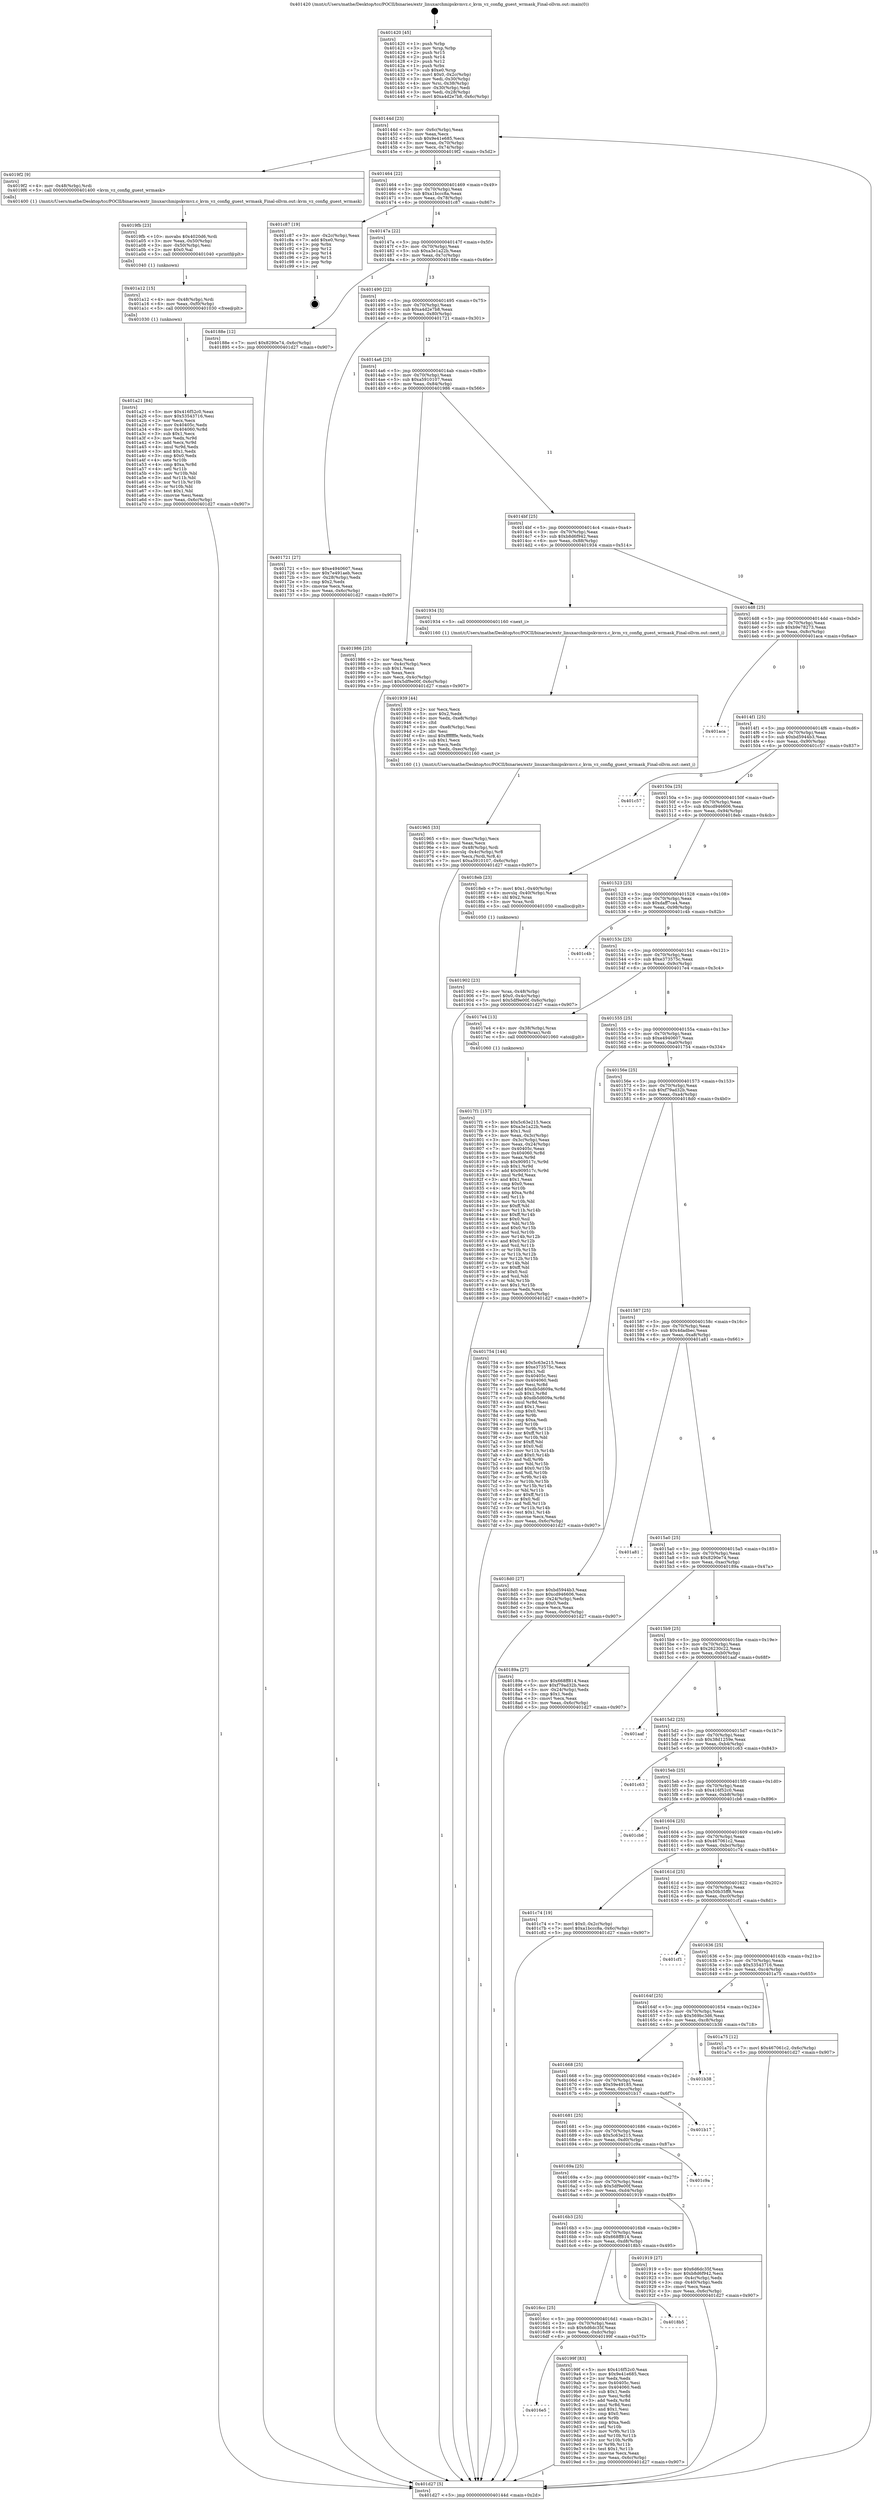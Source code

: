 digraph "0x401420" {
  label = "0x401420 (/mnt/c/Users/mathe/Desktop/tcc/POCII/binaries/extr_linuxarchmipskvmvz.c_kvm_vz_config_guest_wrmask_Final-ollvm.out::main(0))"
  labelloc = "t"
  node[shape=record]

  Entry [label="",width=0.3,height=0.3,shape=circle,fillcolor=black,style=filled]
  "0x40144d" [label="{
     0x40144d [23]\l
     | [instrs]\l
     &nbsp;&nbsp;0x40144d \<+3\>: mov -0x6c(%rbp),%eax\l
     &nbsp;&nbsp;0x401450 \<+2\>: mov %eax,%ecx\l
     &nbsp;&nbsp;0x401452 \<+6\>: sub $0x9e41e685,%ecx\l
     &nbsp;&nbsp;0x401458 \<+3\>: mov %eax,-0x70(%rbp)\l
     &nbsp;&nbsp;0x40145b \<+3\>: mov %ecx,-0x74(%rbp)\l
     &nbsp;&nbsp;0x40145e \<+6\>: je 00000000004019f2 \<main+0x5d2\>\l
  }"]
  "0x4019f2" [label="{
     0x4019f2 [9]\l
     | [instrs]\l
     &nbsp;&nbsp;0x4019f2 \<+4\>: mov -0x48(%rbp),%rdi\l
     &nbsp;&nbsp;0x4019f6 \<+5\>: call 0000000000401400 \<kvm_vz_config_guest_wrmask\>\l
     | [calls]\l
     &nbsp;&nbsp;0x401400 \{1\} (/mnt/c/Users/mathe/Desktop/tcc/POCII/binaries/extr_linuxarchmipskvmvz.c_kvm_vz_config_guest_wrmask_Final-ollvm.out::kvm_vz_config_guest_wrmask)\l
  }"]
  "0x401464" [label="{
     0x401464 [22]\l
     | [instrs]\l
     &nbsp;&nbsp;0x401464 \<+5\>: jmp 0000000000401469 \<main+0x49\>\l
     &nbsp;&nbsp;0x401469 \<+3\>: mov -0x70(%rbp),%eax\l
     &nbsp;&nbsp;0x40146c \<+5\>: sub $0xa1bccc8a,%eax\l
     &nbsp;&nbsp;0x401471 \<+3\>: mov %eax,-0x78(%rbp)\l
     &nbsp;&nbsp;0x401474 \<+6\>: je 0000000000401c87 \<main+0x867\>\l
  }"]
  Exit [label="",width=0.3,height=0.3,shape=circle,fillcolor=black,style=filled,peripheries=2]
  "0x401c87" [label="{
     0x401c87 [19]\l
     | [instrs]\l
     &nbsp;&nbsp;0x401c87 \<+3\>: mov -0x2c(%rbp),%eax\l
     &nbsp;&nbsp;0x401c8a \<+7\>: add $0xe0,%rsp\l
     &nbsp;&nbsp;0x401c91 \<+1\>: pop %rbx\l
     &nbsp;&nbsp;0x401c92 \<+2\>: pop %r12\l
     &nbsp;&nbsp;0x401c94 \<+2\>: pop %r14\l
     &nbsp;&nbsp;0x401c96 \<+2\>: pop %r15\l
     &nbsp;&nbsp;0x401c98 \<+1\>: pop %rbp\l
     &nbsp;&nbsp;0x401c99 \<+1\>: ret\l
  }"]
  "0x40147a" [label="{
     0x40147a [22]\l
     | [instrs]\l
     &nbsp;&nbsp;0x40147a \<+5\>: jmp 000000000040147f \<main+0x5f\>\l
     &nbsp;&nbsp;0x40147f \<+3\>: mov -0x70(%rbp),%eax\l
     &nbsp;&nbsp;0x401482 \<+5\>: sub $0xa3e1a22b,%eax\l
     &nbsp;&nbsp;0x401487 \<+3\>: mov %eax,-0x7c(%rbp)\l
     &nbsp;&nbsp;0x40148a \<+6\>: je 000000000040188e \<main+0x46e\>\l
  }"]
  "0x401a21" [label="{
     0x401a21 [84]\l
     | [instrs]\l
     &nbsp;&nbsp;0x401a21 \<+5\>: mov $0x416f52c0,%eax\l
     &nbsp;&nbsp;0x401a26 \<+5\>: mov $0x53543716,%esi\l
     &nbsp;&nbsp;0x401a2b \<+2\>: xor %ecx,%ecx\l
     &nbsp;&nbsp;0x401a2d \<+7\>: mov 0x40405c,%edx\l
     &nbsp;&nbsp;0x401a34 \<+8\>: mov 0x404060,%r8d\l
     &nbsp;&nbsp;0x401a3c \<+3\>: sub $0x1,%ecx\l
     &nbsp;&nbsp;0x401a3f \<+3\>: mov %edx,%r9d\l
     &nbsp;&nbsp;0x401a42 \<+3\>: add %ecx,%r9d\l
     &nbsp;&nbsp;0x401a45 \<+4\>: imul %r9d,%edx\l
     &nbsp;&nbsp;0x401a49 \<+3\>: and $0x1,%edx\l
     &nbsp;&nbsp;0x401a4c \<+3\>: cmp $0x0,%edx\l
     &nbsp;&nbsp;0x401a4f \<+4\>: sete %r10b\l
     &nbsp;&nbsp;0x401a53 \<+4\>: cmp $0xa,%r8d\l
     &nbsp;&nbsp;0x401a57 \<+4\>: setl %r11b\l
     &nbsp;&nbsp;0x401a5b \<+3\>: mov %r10b,%bl\l
     &nbsp;&nbsp;0x401a5e \<+3\>: and %r11b,%bl\l
     &nbsp;&nbsp;0x401a61 \<+3\>: xor %r11b,%r10b\l
     &nbsp;&nbsp;0x401a64 \<+3\>: or %r10b,%bl\l
     &nbsp;&nbsp;0x401a67 \<+3\>: test $0x1,%bl\l
     &nbsp;&nbsp;0x401a6a \<+3\>: cmovne %esi,%eax\l
     &nbsp;&nbsp;0x401a6d \<+3\>: mov %eax,-0x6c(%rbp)\l
     &nbsp;&nbsp;0x401a70 \<+5\>: jmp 0000000000401d27 \<main+0x907\>\l
  }"]
  "0x40188e" [label="{
     0x40188e [12]\l
     | [instrs]\l
     &nbsp;&nbsp;0x40188e \<+7\>: movl $0x8290e74,-0x6c(%rbp)\l
     &nbsp;&nbsp;0x401895 \<+5\>: jmp 0000000000401d27 \<main+0x907\>\l
  }"]
  "0x401490" [label="{
     0x401490 [22]\l
     | [instrs]\l
     &nbsp;&nbsp;0x401490 \<+5\>: jmp 0000000000401495 \<main+0x75\>\l
     &nbsp;&nbsp;0x401495 \<+3\>: mov -0x70(%rbp),%eax\l
     &nbsp;&nbsp;0x401498 \<+5\>: sub $0xa4d2e7b8,%eax\l
     &nbsp;&nbsp;0x40149d \<+3\>: mov %eax,-0x80(%rbp)\l
     &nbsp;&nbsp;0x4014a0 \<+6\>: je 0000000000401721 \<main+0x301\>\l
  }"]
  "0x401a12" [label="{
     0x401a12 [15]\l
     | [instrs]\l
     &nbsp;&nbsp;0x401a12 \<+4\>: mov -0x48(%rbp),%rdi\l
     &nbsp;&nbsp;0x401a16 \<+6\>: mov %eax,-0xf0(%rbp)\l
     &nbsp;&nbsp;0x401a1c \<+5\>: call 0000000000401030 \<free@plt\>\l
     | [calls]\l
     &nbsp;&nbsp;0x401030 \{1\} (unknown)\l
  }"]
  "0x401721" [label="{
     0x401721 [27]\l
     | [instrs]\l
     &nbsp;&nbsp;0x401721 \<+5\>: mov $0xe4940607,%eax\l
     &nbsp;&nbsp;0x401726 \<+5\>: mov $0x7e491aeb,%ecx\l
     &nbsp;&nbsp;0x40172b \<+3\>: mov -0x28(%rbp),%edx\l
     &nbsp;&nbsp;0x40172e \<+3\>: cmp $0x2,%edx\l
     &nbsp;&nbsp;0x401731 \<+3\>: cmovne %ecx,%eax\l
     &nbsp;&nbsp;0x401734 \<+3\>: mov %eax,-0x6c(%rbp)\l
     &nbsp;&nbsp;0x401737 \<+5\>: jmp 0000000000401d27 \<main+0x907\>\l
  }"]
  "0x4014a6" [label="{
     0x4014a6 [25]\l
     | [instrs]\l
     &nbsp;&nbsp;0x4014a6 \<+5\>: jmp 00000000004014ab \<main+0x8b\>\l
     &nbsp;&nbsp;0x4014ab \<+3\>: mov -0x70(%rbp),%eax\l
     &nbsp;&nbsp;0x4014ae \<+5\>: sub $0xa5910107,%eax\l
     &nbsp;&nbsp;0x4014b3 \<+6\>: mov %eax,-0x84(%rbp)\l
     &nbsp;&nbsp;0x4014b9 \<+6\>: je 0000000000401986 \<main+0x566\>\l
  }"]
  "0x401d27" [label="{
     0x401d27 [5]\l
     | [instrs]\l
     &nbsp;&nbsp;0x401d27 \<+5\>: jmp 000000000040144d \<main+0x2d\>\l
  }"]
  "0x401420" [label="{
     0x401420 [45]\l
     | [instrs]\l
     &nbsp;&nbsp;0x401420 \<+1\>: push %rbp\l
     &nbsp;&nbsp;0x401421 \<+3\>: mov %rsp,%rbp\l
     &nbsp;&nbsp;0x401424 \<+2\>: push %r15\l
     &nbsp;&nbsp;0x401426 \<+2\>: push %r14\l
     &nbsp;&nbsp;0x401428 \<+2\>: push %r12\l
     &nbsp;&nbsp;0x40142a \<+1\>: push %rbx\l
     &nbsp;&nbsp;0x40142b \<+7\>: sub $0xe0,%rsp\l
     &nbsp;&nbsp;0x401432 \<+7\>: movl $0x0,-0x2c(%rbp)\l
     &nbsp;&nbsp;0x401439 \<+3\>: mov %edi,-0x30(%rbp)\l
     &nbsp;&nbsp;0x40143c \<+4\>: mov %rsi,-0x38(%rbp)\l
     &nbsp;&nbsp;0x401440 \<+3\>: mov -0x30(%rbp),%edi\l
     &nbsp;&nbsp;0x401443 \<+3\>: mov %edi,-0x28(%rbp)\l
     &nbsp;&nbsp;0x401446 \<+7\>: movl $0xa4d2e7b8,-0x6c(%rbp)\l
  }"]
  "0x4019fb" [label="{
     0x4019fb [23]\l
     | [instrs]\l
     &nbsp;&nbsp;0x4019fb \<+10\>: movabs $0x4020d6,%rdi\l
     &nbsp;&nbsp;0x401a05 \<+3\>: mov %eax,-0x50(%rbp)\l
     &nbsp;&nbsp;0x401a08 \<+3\>: mov -0x50(%rbp),%esi\l
     &nbsp;&nbsp;0x401a0b \<+2\>: mov $0x0,%al\l
     &nbsp;&nbsp;0x401a0d \<+5\>: call 0000000000401040 \<printf@plt\>\l
     | [calls]\l
     &nbsp;&nbsp;0x401040 \{1\} (unknown)\l
  }"]
  "0x401986" [label="{
     0x401986 [25]\l
     | [instrs]\l
     &nbsp;&nbsp;0x401986 \<+2\>: xor %eax,%eax\l
     &nbsp;&nbsp;0x401988 \<+3\>: mov -0x4c(%rbp),%ecx\l
     &nbsp;&nbsp;0x40198b \<+3\>: sub $0x1,%eax\l
     &nbsp;&nbsp;0x40198e \<+2\>: sub %eax,%ecx\l
     &nbsp;&nbsp;0x401990 \<+3\>: mov %ecx,-0x4c(%rbp)\l
     &nbsp;&nbsp;0x401993 \<+7\>: movl $0x5df9e00f,-0x6c(%rbp)\l
     &nbsp;&nbsp;0x40199a \<+5\>: jmp 0000000000401d27 \<main+0x907\>\l
  }"]
  "0x4014bf" [label="{
     0x4014bf [25]\l
     | [instrs]\l
     &nbsp;&nbsp;0x4014bf \<+5\>: jmp 00000000004014c4 \<main+0xa4\>\l
     &nbsp;&nbsp;0x4014c4 \<+3\>: mov -0x70(%rbp),%eax\l
     &nbsp;&nbsp;0x4014c7 \<+5\>: sub $0xb8d6f942,%eax\l
     &nbsp;&nbsp;0x4014cc \<+6\>: mov %eax,-0x88(%rbp)\l
     &nbsp;&nbsp;0x4014d2 \<+6\>: je 0000000000401934 \<main+0x514\>\l
  }"]
  "0x4016e5" [label="{
     0x4016e5\l
  }", style=dashed]
  "0x401934" [label="{
     0x401934 [5]\l
     | [instrs]\l
     &nbsp;&nbsp;0x401934 \<+5\>: call 0000000000401160 \<next_i\>\l
     | [calls]\l
     &nbsp;&nbsp;0x401160 \{1\} (/mnt/c/Users/mathe/Desktop/tcc/POCII/binaries/extr_linuxarchmipskvmvz.c_kvm_vz_config_guest_wrmask_Final-ollvm.out::next_i)\l
  }"]
  "0x4014d8" [label="{
     0x4014d8 [25]\l
     | [instrs]\l
     &nbsp;&nbsp;0x4014d8 \<+5\>: jmp 00000000004014dd \<main+0xbd\>\l
     &nbsp;&nbsp;0x4014dd \<+3\>: mov -0x70(%rbp),%eax\l
     &nbsp;&nbsp;0x4014e0 \<+5\>: sub $0xb9e78273,%eax\l
     &nbsp;&nbsp;0x4014e5 \<+6\>: mov %eax,-0x8c(%rbp)\l
     &nbsp;&nbsp;0x4014eb \<+6\>: je 0000000000401aca \<main+0x6aa\>\l
  }"]
  "0x40199f" [label="{
     0x40199f [83]\l
     | [instrs]\l
     &nbsp;&nbsp;0x40199f \<+5\>: mov $0x416f52c0,%eax\l
     &nbsp;&nbsp;0x4019a4 \<+5\>: mov $0x9e41e685,%ecx\l
     &nbsp;&nbsp;0x4019a9 \<+2\>: xor %edx,%edx\l
     &nbsp;&nbsp;0x4019ab \<+7\>: mov 0x40405c,%esi\l
     &nbsp;&nbsp;0x4019b2 \<+7\>: mov 0x404060,%edi\l
     &nbsp;&nbsp;0x4019b9 \<+3\>: sub $0x1,%edx\l
     &nbsp;&nbsp;0x4019bc \<+3\>: mov %esi,%r8d\l
     &nbsp;&nbsp;0x4019bf \<+3\>: add %edx,%r8d\l
     &nbsp;&nbsp;0x4019c2 \<+4\>: imul %r8d,%esi\l
     &nbsp;&nbsp;0x4019c6 \<+3\>: and $0x1,%esi\l
     &nbsp;&nbsp;0x4019c9 \<+3\>: cmp $0x0,%esi\l
     &nbsp;&nbsp;0x4019cc \<+4\>: sete %r9b\l
     &nbsp;&nbsp;0x4019d0 \<+3\>: cmp $0xa,%edi\l
     &nbsp;&nbsp;0x4019d3 \<+4\>: setl %r10b\l
     &nbsp;&nbsp;0x4019d7 \<+3\>: mov %r9b,%r11b\l
     &nbsp;&nbsp;0x4019da \<+3\>: and %r10b,%r11b\l
     &nbsp;&nbsp;0x4019dd \<+3\>: xor %r10b,%r9b\l
     &nbsp;&nbsp;0x4019e0 \<+3\>: or %r9b,%r11b\l
     &nbsp;&nbsp;0x4019e3 \<+4\>: test $0x1,%r11b\l
     &nbsp;&nbsp;0x4019e7 \<+3\>: cmovne %ecx,%eax\l
     &nbsp;&nbsp;0x4019ea \<+3\>: mov %eax,-0x6c(%rbp)\l
     &nbsp;&nbsp;0x4019ed \<+5\>: jmp 0000000000401d27 \<main+0x907\>\l
  }"]
  "0x401aca" [label="{
     0x401aca\l
  }", style=dashed]
  "0x4014f1" [label="{
     0x4014f1 [25]\l
     | [instrs]\l
     &nbsp;&nbsp;0x4014f1 \<+5\>: jmp 00000000004014f6 \<main+0xd6\>\l
     &nbsp;&nbsp;0x4014f6 \<+3\>: mov -0x70(%rbp),%eax\l
     &nbsp;&nbsp;0x4014f9 \<+5\>: sub $0xbd5944b3,%eax\l
     &nbsp;&nbsp;0x4014fe \<+6\>: mov %eax,-0x90(%rbp)\l
     &nbsp;&nbsp;0x401504 \<+6\>: je 0000000000401c57 \<main+0x837\>\l
  }"]
  "0x4016cc" [label="{
     0x4016cc [25]\l
     | [instrs]\l
     &nbsp;&nbsp;0x4016cc \<+5\>: jmp 00000000004016d1 \<main+0x2b1\>\l
     &nbsp;&nbsp;0x4016d1 \<+3\>: mov -0x70(%rbp),%eax\l
     &nbsp;&nbsp;0x4016d4 \<+5\>: sub $0x6d6dc35f,%eax\l
     &nbsp;&nbsp;0x4016d9 \<+6\>: mov %eax,-0xdc(%rbp)\l
     &nbsp;&nbsp;0x4016df \<+6\>: je 000000000040199f \<main+0x57f\>\l
  }"]
  "0x401c57" [label="{
     0x401c57\l
  }", style=dashed]
  "0x40150a" [label="{
     0x40150a [25]\l
     | [instrs]\l
     &nbsp;&nbsp;0x40150a \<+5\>: jmp 000000000040150f \<main+0xef\>\l
     &nbsp;&nbsp;0x40150f \<+3\>: mov -0x70(%rbp),%eax\l
     &nbsp;&nbsp;0x401512 \<+5\>: sub $0xcd946606,%eax\l
     &nbsp;&nbsp;0x401517 \<+6\>: mov %eax,-0x94(%rbp)\l
     &nbsp;&nbsp;0x40151d \<+6\>: je 00000000004018eb \<main+0x4cb\>\l
  }"]
  "0x4018b5" [label="{
     0x4018b5\l
  }", style=dashed]
  "0x4018eb" [label="{
     0x4018eb [23]\l
     | [instrs]\l
     &nbsp;&nbsp;0x4018eb \<+7\>: movl $0x1,-0x40(%rbp)\l
     &nbsp;&nbsp;0x4018f2 \<+4\>: movslq -0x40(%rbp),%rax\l
     &nbsp;&nbsp;0x4018f6 \<+4\>: shl $0x2,%rax\l
     &nbsp;&nbsp;0x4018fa \<+3\>: mov %rax,%rdi\l
     &nbsp;&nbsp;0x4018fd \<+5\>: call 0000000000401050 \<malloc@plt\>\l
     | [calls]\l
     &nbsp;&nbsp;0x401050 \{1\} (unknown)\l
  }"]
  "0x401523" [label="{
     0x401523 [25]\l
     | [instrs]\l
     &nbsp;&nbsp;0x401523 \<+5\>: jmp 0000000000401528 \<main+0x108\>\l
     &nbsp;&nbsp;0x401528 \<+3\>: mov -0x70(%rbp),%eax\l
     &nbsp;&nbsp;0x40152b \<+5\>: sub $0xdaff7ca4,%eax\l
     &nbsp;&nbsp;0x401530 \<+6\>: mov %eax,-0x98(%rbp)\l
     &nbsp;&nbsp;0x401536 \<+6\>: je 0000000000401c4b \<main+0x82b\>\l
  }"]
  "0x401965" [label="{
     0x401965 [33]\l
     | [instrs]\l
     &nbsp;&nbsp;0x401965 \<+6\>: mov -0xec(%rbp),%ecx\l
     &nbsp;&nbsp;0x40196b \<+3\>: imul %eax,%ecx\l
     &nbsp;&nbsp;0x40196e \<+4\>: mov -0x48(%rbp),%rdi\l
     &nbsp;&nbsp;0x401972 \<+4\>: movslq -0x4c(%rbp),%r8\l
     &nbsp;&nbsp;0x401976 \<+4\>: mov %ecx,(%rdi,%r8,4)\l
     &nbsp;&nbsp;0x40197a \<+7\>: movl $0xa5910107,-0x6c(%rbp)\l
     &nbsp;&nbsp;0x401981 \<+5\>: jmp 0000000000401d27 \<main+0x907\>\l
  }"]
  "0x401c4b" [label="{
     0x401c4b\l
  }", style=dashed]
  "0x40153c" [label="{
     0x40153c [25]\l
     | [instrs]\l
     &nbsp;&nbsp;0x40153c \<+5\>: jmp 0000000000401541 \<main+0x121\>\l
     &nbsp;&nbsp;0x401541 \<+3\>: mov -0x70(%rbp),%eax\l
     &nbsp;&nbsp;0x401544 \<+5\>: sub $0xe373575c,%eax\l
     &nbsp;&nbsp;0x401549 \<+6\>: mov %eax,-0x9c(%rbp)\l
     &nbsp;&nbsp;0x40154f \<+6\>: je 00000000004017e4 \<main+0x3c4\>\l
  }"]
  "0x401939" [label="{
     0x401939 [44]\l
     | [instrs]\l
     &nbsp;&nbsp;0x401939 \<+2\>: xor %ecx,%ecx\l
     &nbsp;&nbsp;0x40193b \<+5\>: mov $0x2,%edx\l
     &nbsp;&nbsp;0x401940 \<+6\>: mov %edx,-0xe8(%rbp)\l
     &nbsp;&nbsp;0x401946 \<+1\>: cltd\l
     &nbsp;&nbsp;0x401947 \<+6\>: mov -0xe8(%rbp),%esi\l
     &nbsp;&nbsp;0x40194d \<+2\>: idiv %esi\l
     &nbsp;&nbsp;0x40194f \<+6\>: imul $0xfffffffe,%edx,%edx\l
     &nbsp;&nbsp;0x401955 \<+3\>: sub $0x1,%ecx\l
     &nbsp;&nbsp;0x401958 \<+2\>: sub %ecx,%edx\l
     &nbsp;&nbsp;0x40195a \<+6\>: mov %edx,-0xec(%rbp)\l
     &nbsp;&nbsp;0x401960 \<+5\>: call 0000000000401160 \<next_i\>\l
     | [calls]\l
     &nbsp;&nbsp;0x401160 \{1\} (/mnt/c/Users/mathe/Desktop/tcc/POCII/binaries/extr_linuxarchmipskvmvz.c_kvm_vz_config_guest_wrmask_Final-ollvm.out::next_i)\l
  }"]
  "0x4017e4" [label="{
     0x4017e4 [13]\l
     | [instrs]\l
     &nbsp;&nbsp;0x4017e4 \<+4\>: mov -0x38(%rbp),%rax\l
     &nbsp;&nbsp;0x4017e8 \<+4\>: mov 0x8(%rax),%rdi\l
     &nbsp;&nbsp;0x4017ec \<+5\>: call 0000000000401060 \<atoi@plt\>\l
     | [calls]\l
     &nbsp;&nbsp;0x401060 \{1\} (unknown)\l
  }"]
  "0x401555" [label="{
     0x401555 [25]\l
     | [instrs]\l
     &nbsp;&nbsp;0x401555 \<+5\>: jmp 000000000040155a \<main+0x13a\>\l
     &nbsp;&nbsp;0x40155a \<+3\>: mov -0x70(%rbp),%eax\l
     &nbsp;&nbsp;0x40155d \<+5\>: sub $0xe4940607,%eax\l
     &nbsp;&nbsp;0x401562 \<+6\>: mov %eax,-0xa0(%rbp)\l
     &nbsp;&nbsp;0x401568 \<+6\>: je 0000000000401754 \<main+0x334\>\l
  }"]
  "0x4016b3" [label="{
     0x4016b3 [25]\l
     | [instrs]\l
     &nbsp;&nbsp;0x4016b3 \<+5\>: jmp 00000000004016b8 \<main+0x298\>\l
     &nbsp;&nbsp;0x4016b8 \<+3\>: mov -0x70(%rbp),%eax\l
     &nbsp;&nbsp;0x4016bb \<+5\>: sub $0x668ff814,%eax\l
     &nbsp;&nbsp;0x4016c0 \<+6\>: mov %eax,-0xd8(%rbp)\l
     &nbsp;&nbsp;0x4016c6 \<+6\>: je 00000000004018b5 \<main+0x495\>\l
  }"]
  "0x401754" [label="{
     0x401754 [144]\l
     | [instrs]\l
     &nbsp;&nbsp;0x401754 \<+5\>: mov $0x5c63e215,%eax\l
     &nbsp;&nbsp;0x401759 \<+5\>: mov $0xe373575c,%ecx\l
     &nbsp;&nbsp;0x40175e \<+2\>: mov $0x1,%dl\l
     &nbsp;&nbsp;0x401760 \<+7\>: mov 0x40405c,%esi\l
     &nbsp;&nbsp;0x401767 \<+7\>: mov 0x404060,%edi\l
     &nbsp;&nbsp;0x40176e \<+3\>: mov %esi,%r8d\l
     &nbsp;&nbsp;0x401771 \<+7\>: add $0xdb5d609a,%r8d\l
     &nbsp;&nbsp;0x401778 \<+4\>: sub $0x1,%r8d\l
     &nbsp;&nbsp;0x40177c \<+7\>: sub $0xdb5d609a,%r8d\l
     &nbsp;&nbsp;0x401783 \<+4\>: imul %r8d,%esi\l
     &nbsp;&nbsp;0x401787 \<+3\>: and $0x1,%esi\l
     &nbsp;&nbsp;0x40178a \<+3\>: cmp $0x0,%esi\l
     &nbsp;&nbsp;0x40178d \<+4\>: sete %r9b\l
     &nbsp;&nbsp;0x401791 \<+3\>: cmp $0xa,%edi\l
     &nbsp;&nbsp;0x401794 \<+4\>: setl %r10b\l
     &nbsp;&nbsp;0x401798 \<+3\>: mov %r9b,%r11b\l
     &nbsp;&nbsp;0x40179b \<+4\>: xor $0xff,%r11b\l
     &nbsp;&nbsp;0x40179f \<+3\>: mov %r10b,%bl\l
     &nbsp;&nbsp;0x4017a2 \<+3\>: xor $0xff,%bl\l
     &nbsp;&nbsp;0x4017a5 \<+3\>: xor $0x0,%dl\l
     &nbsp;&nbsp;0x4017a8 \<+3\>: mov %r11b,%r14b\l
     &nbsp;&nbsp;0x4017ab \<+4\>: and $0x0,%r14b\l
     &nbsp;&nbsp;0x4017af \<+3\>: and %dl,%r9b\l
     &nbsp;&nbsp;0x4017b2 \<+3\>: mov %bl,%r15b\l
     &nbsp;&nbsp;0x4017b5 \<+4\>: and $0x0,%r15b\l
     &nbsp;&nbsp;0x4017b9 \<+3\>: and %dl,%r10b\l
     &nbsp;&nbsp;0x4017bc \<+3\>: or %r9b,%r14b\l
     &nbsp;&nbsp;0x4017bf \<+3\>: or %r10b,%r15b\l
     &nbsp;&nbsp;0x4017c2 \<+3\>: xor %r15b,%r14b\l
     &nbsp;&nbsp;0x4017c5 \<+3\>: or %bl,%r11b\l
     &nbsp;&nbsp;0x4017c8 \<+4\>: xor $0xff,%r11b\l
     &nbsp;&nbsp;0x4017cc \<+3\>: or $0x0,%dl\l
     &nbsp;&nbsp;0x4017cf \<+3\>: and %dl,%r11b\l
     &nbsp;&nbsp;0x4017d2 \<+3\>: or %r11b,%r14b\l
     &nbsp;&nbsp;0x4017d5 \<+4\>: test $0x1,%r14b\l
     &nbsp;&nbsp;0x4017d9 \<+3\>: cmovne %ecx,%eax\l
     &nbsp;&nbsp;0x4017dc \<+3\>: mov %eax,-0x6c(%rbp)\l
     &nbsp;&nbsp;0x4017df \<+5\>: jmp 0000000000401d27 \<main+0x907\>\l
  }"]
  "0x40156e" [label="{
     0x40156e [25]\l
     | [instrs]\l
     &nbsp;&nbsp;0x40156e \<+5\>: jmp 0000000000401573 \<main+0x153\>\l
     &nbsp;&nbsp;0x401573 \<+3\>: mov -0x70(%rbp),%eax\l
     &nbsp;&nbsp;0x401576 \<+5\>: sub $0xf79ad32b,%eax\l
     &nbsp;&nbsp;0x40157b \<+6\>: mov %eax,-0xa4(%rbp)\l
     &nbsp;&nbsp;0x401581 \<+6\>: je 00000000004018d0 \<main+0x4b0\>\l
  }"]
  "0x4017f1" [label="{
     0x4017f1 [157]\l
     | [instrs]\l
     &nbsp;&nbsp;0x4017f1 \<+5\>: mov $0x5c63e215,%ecx\l
     &nbsp;&nbsp;0x4017f6 \<+5\>: mov $0xa3e1a22b,%edx\l
     &nbsp;&nbsp;0x4017fb \<+3\>: mov $0x1,%sil\l
     &nbsp;&nbsp;0x4017fe \<+3\>: mov %eax,-0x3c(%rbp)\l
     &nbsp;&nbsp;0x401801 \<+3\>: mov -0x3c(%rbp),%eax\l
     &nbsp;&nbsp;0x401804 \<+3\>: mov %eax,-0x24(%rbp)\l
     &nbsp;&nbsp;0x401807 \<+7\>: mov 0x40405c,%eax\l
     &nbsp;&nbsp;0x40180e \<+8\>: mov 0x404060,%r8d\l
     &nbsp;&nbsp;0x401816 \<+3\>: mov %eax,%r9d\l
     &nbsp;&nbsp;0x401819 \<+7\>: sub $0x909517c,%r9d\l
     &nbsp;&nbsp;0x401820 \<+4\>: sub $0x1,%r9d\l
     &nbsp;&nbsp;0x401824 \<+7\>: add $0x909517c,%r9d\l
     &nbsp;&nbsp;0x40182b \<+4\>: imul %r9d,%eax\l
     &nbsp;&nbsp;0x40182f \<+3\>: and $0x1,%eax\l
     &nbsp;&nbsp;0x401832 \<+3\>: cmp $0x0,%eax\l
     &nbsp;&nbsp;0x401835 \<+4\>: sete %r10b\l
     &nbsp;&nbsp;0x401839 \<+4\>: cmp $0xa,%r8d\l
     &nbsp;&nbsp;0x40183d \<+4\>: setl %r11b\l
     &nbsp;&nbsp;0x401841 \<+3\>: mov %r10b,%bl\l
     &nbsp;&nbsp;0x401844 \<+3\>: xor $0xff,%bl\l
     &nbsp;&nbsp;0x401847 \<+3\>: mov %r11b,%r14b\l
     &nbsp;&nbsp;0x40184a \<+4\>: xor $0xff,%r14b\l
     &nbsp;&nbsp;0x40184e \<+4\>: xor $0x0,%sil\l
     &nbsp;&nbsp;0x401852 \<+3\>: mov %bl,%r15b\l
     &nbsp;&nbsp;0x401855 \<+4\>: and $0x0,%r15b\l
     &nbsp;&nbsp;0x401859 \<+3\>: and %sil,%r10b\l
     &nbsp;&nbsp;0x40185c \<+3\>: mov %r14b,%r12b\l
     &nbsp;&nbsp;0x40185f \<+4\>: and $0x0,%r12b\l
     &nbsp;&nbsp;0x401863 \<+3\>: and %sil,%r11b\l
     &nbsp;&nbsp;0x401866 \<+3\>: or %r10b,%r15b\l
     &nbsp;&nbsp;0x401869 \<+3\>: or %r11b,%r12b\l
     &nbsp;&nbsp;0x40186c \<+3\>: xor %r12b,%r15b\l
     &nbsp;&nbsp;0x40186f \<+3\>: or %r14b,%bl\l
     &nbsp;&nbsp;0x401872 \<+3\>: xor $0xff,%bl\l
     &nbsp;&nbsp;0x401875 \<+4\>: or $0x0,%sil\l
     &nbsp;&nbsp;0x401879 \<+3\>: and %sil,%bl\l
     &nbsp;&nbsp;0x40187c \<+3\>: or %bl,%r15b\l
     &nbsp;&nbsp;0x40187f \<+4\>: test $0x1,%r15b\l
     &nbsp;&nbsp;0x401883 \<+3\>: cmovne %edx,%ecx\l
     &nbsp;&nbsp;0x401886 \<+3\>: mov %ecx,-0x6c(%rbp)\l
     &nbsp;&nbsp;0x401889 \<+5\>: jmp 0000000000401d27 \<main+0x907\>\l
  }"]
  "0x401919" [label="{
     0x401919 [27]\l
     | [instrs]\l
     &nbsp;&nbsp;0x401919 \<+5\>: mov $0x6d6dc35f,%eax\l
     &nbsp;&nbsp;0x40191e \<+5\>: mov $0xb8d6f942,%ecx\l
     &nbsp;&nbsp;0x401923 \<+3\>: mov -0x4c(%rbp),%edx\l
     &nbsp;&nbsp;0x401926 \<+3\>: cmp -0x40(%rbp),%edx\l
     &nbsp;&nbsp;0x401929 \<+3\>: cmovl %ecx,%eax\l
     &nbsp;&nbsp;0x40192c \<+3\>: mov %eax,-0x6c(%rbp)\l
     &nbsp;&nbsp;0x40192f \<+5\>: jmp 0000000000401d27 \<main+0x907\>\l
  }"]
  "0x4018d0" [label="{
     0x4018d0 [27]\l
     | [instrs]\l
     &nbsp;&nbsp;0x4018d0 \<+5\>: mov $0xbd5944b3,%eax\l
     &nbsp;&nbsp;0x4018d5 \<+5\>: mov $0xcd946606,%ecx\l
     &nbsp;&nbsp;0x4018da \<+3\>: mov -0x24(%rbp),%edx\l
     &nbsp;&nbsp;0x4018dd \<+3\>: cmp $0x0,%edx\l
     &nbsp;&nbsp;0x4018e0 \<+3\>: cmove %ecx,%eax\l
     &nbsp;&nbsp;0x4018e3 \<+3\>: mov %eax,-0x6c(%rbp)\l
     &nbsp;&nbsp;0x4018e6 \<+5\>: jmp 0000000000401d27 \<main+0x907\>\l
  }"]
  "0x401587" [label="{
     0x401587 [25]\l
     | [instrs]\l
     &nbsp;&nbsp;0x401587 \<+5\>: jmp 000000000040158c \<main+0x16c\>\l
     &nbsp;&nbsp;0x40158c \<+3\>: mov -0x70(%rbp),%eax\l
     &nbsp;&nbsp;0x40158f \<+5\>: sub $0x4dadbec,%eax\l
     &nbsp;&nbsp;0x401594 \<+6\>: mov %eax,-0xa8(%rbp)\l
     &nbsp;&nbsp;0x40159a \<+6\>: je 0000000000401a81 \<main+0x661\>\l
  }"]
  "0x40169a" [label="{
     0x40169a [25]\l
     | [instrs]\l
     &nbsp;&nbsp;0x40169a \<+5\>: jmp 000000000040169f \<main+0x27f\>\l
     &nbsp;&nbsp;0x40169f \<+3\>: mov -0x70(%rbp),%eax\l
     &nbsp;&nbsp;0x4016a2 \<+5\>: sub $0x5df9e00f,%eax\l
     &nbsp;&nbsp;0x4016a7 \<+6\>: mov %eax,-0xd4(%rbp)\l
     &nbsp;&nbsp;0x4016ad \<+6\>: je 0000000000401919 \<main+0x4f9\>\l
  }"]
  "0x401a81" [label="{
     0x401a81\l
  }", style=dashed]
  "0x4015a0" [label="{
     0x4015a0 [25]\l
     | [instrs]\l
     &nbsp;&nbsp;0x4015a0 \<+5\>: jmp 00000000004015a5 \<main+0x185\>\l
     &nbsp;&nbsp;0x4015a5 \<+3\>: mov -0x70(%rbp),%eax\l
     &nbsp;&nbsp;0x4015a8 \<+5\>: sub $0x8290e74,%eax\l
     &nbsp;&nbsp;0x4015ad \<+6\>: mov %eax,-0xac(%rbp)\l
     &nbsp;&nbsp;0x4015b3 \<+6\>: je 000000000040189a \<main+0x47a\>\l
  }"]
  "0x401c9a" [label="{
     0x401c9a\l
  }", style=dashed]
  "0x40189a" [label="{
     0x40189a [27]\l
     | [instrs]\l
     &nbsp;&nbsp;0x40189a \<+5\>: mov $0x668ff814,%eax\l
     &nbsp;&nbsp;0x40189f \<+5\>: mov $0xf79ad32b,%ecx\l
     &nbsp;&nbsp;0x4018a4 \<+3\>: mov -0x24(%rbp),%edx\l
     &nbsp;&nbsp;0x4018a7 \<+3\>: cmp $0x1,%edx\l
     &nbsp;&nbsp;0x4018aa \<+3\>: cmovl %ecx,%eax\l
     &nbsp;&nbsp;0x4018ad \<+3\>: mov %eax,-0x6c(%rbp)\l
     &nbsp;&nbsp;0x4018b0 \<+5\>: jmp 0000000000401d27 \<main+0x907\>\l
  }"]
  "0x4015b9" [label="{
     0x4015b9 [25]\l
     | [instrs]\l
     &nbsp;&nbsp;0x4015b9 \<+5\>: jmp 00000000004015be \<main+0x19e\>\l
     &nbsp;&nbsp;0x4015be \<+3\>: mov -0x70(%rbp),%eax\l
     &nbsp;&nbsp;0x4015c1 \<+5\>: sub $0x26230c22,%eax\l
     &nbsp;&nbsp;0x4015c6 \<+6\>: mov %eax,-0xb0(%rbp)\l
     &nbsp;&nbsp;0x4015cc \<+6\>: je 0000000000401aaf \<main+0x68f\>\l
  }"]
  "0x401902" [label="{
     0x401902 [23]\l
     | [instrs]\l
     &nbsp;&nbsp;0x401902 \<+4\>: mov %rax,-0x48(%rbp)\l
     &nbsp;&nbsp;0x401906 \<+7\>: movl $0x0,-0x4c(%rbp)\l
     &nbsp;&nbsp;0x40190d \<+7\>: movl $0x5df9e00f,-0x6c(%rbp)\l
     &nbsp;&nbsp;0x401914 \<+5\>: jmp 0000000000401d27 \<main+0x907\>\l
  }"]
  "0x401681" [label="{
     0x401681 [25]\l
     | [instrs]\l
     &nbsp;&nbsp;0x401681 \<+5\>: jmp 0000000000401686 \<main+0x266\>\l
     &nbsp;&nbsp;0x401686 \<+3\>: mov -0x70(%rbp),%eax\l
     &nbsp;&nbsp;0x401689 \<+5\>: sub $0x5c63e215,%eax\l
     &nbsp;&nbsp;0x40168e \<+6\>: mov %eax,-0xd0(%rbp)\l
     &nbsp;&nbsp;0x401694 \<+6\>: je 0000000000401c9a \<main+0x87a\>\l
  }"]
  "0x401aaf" [label="{
     0x401aaf\l
  }", style=dashed]
  "0x4015d2" [label="{
     0x4015d2 [25]\l
     | [instrs]\l
     &nbsp;&nbsp;0x4015d2 \<+5\>: jmp 00000000004015d7 \<main+0x1b7\>\l
     &nbsp;&nbsp;0x4015d7 \<+3\>: mov -0x70(%rbp),%eax\l
     &nbsp;&nbsp;0x4015da \<+5\>: sub $0x38d1259e,%eax\l
     &nbsp;&nbsp;0x4015df \<+6\>: mov %eax,-0xb4(%rbp)\l
     &nbsp;&nbsp;0x4015e5 \<+6\>: je 0000000000401c63 \<main+0x843\>\l
  }"]
  "0x401b17" [label="{
     0x401b17\l
  }", style=dashed]
  "0x401c63" [label="{
     0x401c63\l
  }", style=dashed]
  "0x4015eb" [label="{
     0x4015eb [25]\l
     | [instrs]\l
     &nbsp;&nbsp;0x4015eb \<+5\>: jmp 00000000004015f0 \<main+0x1d0\>\l
     &nbsp;&nbsp;0x4015f0 \<+3\>: mov -0x70(%rbp),%eax\l
     &nbsp;&nbsp;0x4015f3 \<+5\>: sub $0x416f52c0,%eax\l
     &nbsp;&nbsp;0x4015f8 \<+6\>: mov %eax,-0xb8(%rbp)\l
     &nbsp;&nbsp;0x4015fe \<+6\>: je 0000000000401cb6 \<main+0x896\>\l
  }"]
  "0x401668" [label="{
     0x401668 [25]\l
     | [instrs]\l
     &nbsp;&nbsp;0x401668 \<+5\>: jmp 000000000040166d \<main+0x24d\>\l
     &nbsp;&nbsp;0x40166d \<+3\>: mov -0x70(%rbp),%eax\l
     &nbsp;&nbsp;0x401670 \<+5\>: sub $0x59e49185,%eax\l
     &nbsp;&nbsp;0x401675 \<+6\>: mov %eax,-0xcc(%rbp)\l
     &nbsp;&nbsp;0x40167b \<+6\>: je 0000000000401b17 \<main+0x6f7\>\l
  }"]
  "0x401cb6" [label="{
     0x401cb6\l
  }", style=dashed]
  "0x401604" [label="{
     0x401604 [25]\l
     | [instrs]\l
     &nbsp;&nbsp;0x401604 \<+5\>: jmp 0000000000401609 \<main+0x1e9\>\l
     &nbsp;&nbsp;0x401609 \<+3\>: mov -0x70(%rbp),%eax\l
     &nbsp;&nbsp;0x40160c \<+5\>: sub $0x467061c2,%eax\l
     &nbsp;&nbsp;0x401611 \<+6\>: mov %eax,-0xbc(%rbp)\l
     &nbsp;&nbsp;0x401617 \<+6\>: je 0000000000401c74 \<main+0x854\>\l
  }"]
  "0x401b38" [label="{
     0x401b38\l
  }", style=dashed]
  "0x401c74" [label="{
     0x401c74 [19]\l
     | [instrs]\l
     &nbsp;&nbsp;0x401c74 \<+7\>: movl $0x0,-0x2c(%rbp)\l
     &nbsp;&nbsp;0x401c7b \<+7\>: movl $0xa1bccc8a,-0x6c(%rbp)\l
     &nbsp;&nbsp;0x401c82 \<+5\>: jmp 0000000000401d27 \<main+0x907\>\l
  }"]
  "0x40161d" [label="{
     0x40161d [25]\l
     | [instrs]\l
     &nbsp;&nbsp;0x40161d \<+5\>: jmp 0000000000401622 \<main+0x202\>\l
     &nbsp;&nbsp;0x401622 \<+3\>: mov -0x70(%rbp),%eax\l
     &nbsp;&nbsp;0x401625 \<+5\>: sub $0x50b35ff8,%eax\l
     &nbsp;&nbsp;0x40162a \<+6\>: mov %eax,-0xc0(%rbp)\l
     &nbsp;&nbsp;0x401630 \<+6\>: je 0000000000401cf1 \<main+0x8d1\>\l
  }"]
  "0x40164f" [label="{
     0x40164f [25]\l
     | [instrs]\l
     &nbsp;&nbsp;0x40164f \<+5\>: jmp 0000000000401654 \<main+0x234\>\l
     &nbsp;&nbsp;0x401654 \<+3\>: mov -0x70(%rbp),%eax\l
     &nbsp;&nbsp;0x401657 \<+5\>: sub $0x569bc3d6,%eax\l
     &nbsp;&nbsp;0x40165c \<+6\>: mov %eax,-0xc8(%rbp)\l
     &nbsp;&nbsp;0x401662 \<+6\>: je 0000000000401b38 \<main+0x718\>\l
  }"]
  "0x401cf1" [label="{
     0x401cf1\l
  }", style=dashed]
  "0x401636" [label="{
     0x401636 [25]\l
     | [instrs]\l
     &nbsp;&nbsp;0x401636 \<+5\>: jmp 000000000040163b \<main+0x21b\>\l
     &nbsp;&nbsp;0x40163b \<+3\>: mov -0x70(%rbp),%eax\l
     &nbsp;&nbsp;0x40163e \<+5\>: sub $0x53543716,%eax\l
     &nbsp;&nbsp;0x401643 \<+6\>: mov %eax,-0xc4(%rbp)\l
     &nbsp;&nbsp;0x401649 \<+6\>: je 0000000000401a75 \<main+0x655\>\l
  }"]
  "0x401a75" [label="{
     0x401a75 [12]\l
     | [instrs]\l
     &nbsp;&nbsp;0x401a75 \<+7\>: movl $0x467061c2,-0x6c(%rbp)\l
     &nbsp;&nbsp;0x401a7c \<+5\>: jmp 0000000000401d27 \<main+0x907\>\l
  }"]
  Entry -> "0x401420" [label=" 1"]
  "0x40144d" -> "0x4019f2" [label=" 1"]
  "0x40144d" -> "0x401464" [label=" 15"]
  "0x401c87" -> Exit [label=" 1"]
  "0x401464" -> "0x401c87" [label=" 1"]
  "0x401464" -> "0x40147a" [label=" 14"]
  "0x401c74" -> "0x401d27" [label=" 1"]
  "0x40147a" -> "0x40188e" [label=" 1"]
  "0x40147a" -> "0x401490" [label=" 13"]
  "0x401a75" -> "0x401d27" [label=" 1"]
  "0x401490" -> "0x401721" [label=" 1"]
  "0x401490" -> "0x4014a6" [label=" 12"]
  "0x401721" -> "0x401d27" [label=" 1"]
  "0x401420" -> "0x40144d" [label=" 1"]
  "0x401d27" -> "0x40144d" [label=" 15"]
  "0x401a21" -> "0x401d27" [label=" 1"]
  "0x4014a6" -> "0x401986" [label=" 1"]
  "0x4014a6" -> "0x4014bf" [label=" 11"]
  "0x401a12" -> "0x401a21" [label=" 1"]
  "0x4014bf" -> "0x401934" [label=" 1"]
  "0x4014bf" -> "0x4014d8" [label=" 10"]
  "0x4019fb" -> "0x401a12" [label=" 1"]
  "0x4014d8" -> "0x401aca" [label=" 0"]
  "0x4014d8" -> "0x4014f1" [label=" 10"]
  "0x4019f2" -> "0x4019fb" [label=" 1"]
  "0x4014f1" -> "0x401c57" [label=" 0"]
  "0x4014f1" -> "0x40150a" [label=" 10"]
  "0x4016cc" -> "0x4016e5" [label=" 0"]
  "0x40150a" -> "0x4018eb" [label=" 1"]
  "0x40150a" -> "0x401523" [label=" 9"]
  "0x4016cc" -> "0x40199f" [label=" 1"]
  "0x401523" -> "0x401c4b" [label=" 0"]
  "0x401523" -> "0x40153c" [label=" 9"]
  "0x4016b3" -> "0x4016cc" [label=" 1"]
  "0x40153c" -> "0x4017e4" [label=" 1"]
  "0x40153c" -> "0x401555" [label=" 8"]
  "0x4016b3" -> "0x4018b5" [label=" 0"]
  "0x401555" -> "0x401754" [label=" 1"]
  "0x401555" -> "0x40156e" [label=" 7"]
  "0x401754" -> "0x401d27" [label=" 1"]
  "0x4017e4" -> "0x4017f1" [label=" 1"]
  "0x4017f1" -> "0x401d27" [label=" 1"]
  "0x40188e" -> "0x401d27" [label=" 1"]
  "0x40199f" -> "0x401d27" [label=" 1"]
  "0x40156e" -> "0x4018d0" [label=" 1"]
  "0x40156e" -> "0x401587" [label=" 6"]
  "0x401986" -> "0x401d27" [label=" 1"]
  "0x401587" -> "0x401a81" [label=" 0"]
  "0x401587" -> "0x4015a0" [label=" 6"]
  "0x401939" -> "0x401965" [label=" 1"]
  "0x4015a0" -> "0x40189a" [label=" 1"]
  "0x4015a0" -> "0x4015b9" [label=" 5"]
  "0x40189a" -> "0x401d27" [label=" 1"]
  "0x4018d0" -> "0x401d27" [label=" 1"]
  "0x4018eb" -> "0x401902" [label=" 1"]
  "0x401902" -> "0x401d27" [label=" 1"]
  "0x401934" -> "0x401939" [label=" 1"]
  "0x4015b9" -> "0x401aaf" [label=" 0"]
  "0x4015b9" -> "0x4015d2" [label=" 5"]
  "0x40169a" -> "0x4016b3" [label=" 1"]
  "0x4015d2" -> "0x401c63" [label=" 0"]
  "0x4015d2" -> "0x4015eb" [label=" 5"]
  "0x40169a" -> "0x401919" [label=" 2"]
  "0x4015eb" -> "0x401cb6" [label=" 0"]
  "0x4015eb" -> "0x401604" [label=" 5"]
  "0x401681" -> "0x40169a" [label=" 3"]
  "0x401604" -> "0x401c74" [label=" 1"]
  "0x401604" -> "0x40161d" [label=" 4"]
  "0x401681" -> "0x401c9a" [label=" 0"]
  "0x40161d" -> "0x401cf1" [label=" 0"]
  "0x40161d" -> "0x401636" [label=" 4"]
  "0x401668" -> "0x401681" [label=" 3"]
  "0x401636" -> "0x401a75" [label=" 1"]
  "0x401636" -> "0x40164f" [label=" 3"]
  "0x401919" -> "0x401d27" [label=" 2"]
  "0x40164f" -> "0x401b38" [label=" 0"]
  "0x40164f" -> "0x401668" [label=" 3"]
  "0x401965" -> "0x401d27" [label=" 1"]
  "0x401668" -> "0x401b17" [label=" 0"]
}
